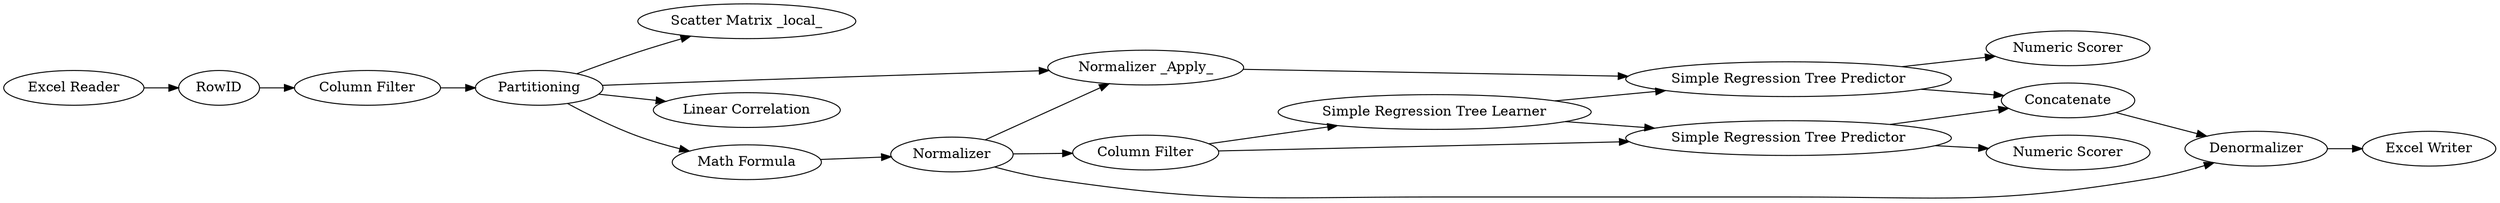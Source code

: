digraph {
	3 [label=Partitioning]
	4 [label="Simple Regression Tree Learner"]
	24 [label="Excel Reader"]
	26 [label="Excel Writer"]
	27 [label=Concatenate]
	28 [label="Simple Regression Tree Predictor"]
	29 [label="Numeric Scorer"]
	32 [label="Scatter Matrix _local_"]
	33 [label=Normalizer]
	34 [label="Column Filter"]
	35 [label=RowID]
	36 [label="Normalizer _Apply_"]
	37 [label=Denormalizer]
	38 [label="Simple Regression Tree Predictor"]
	39 [label="Numeric Scorer"]
	40 [label="Linear Correlation"]
	41 [label="Math Formula"]
	42 [label="Column Filter"]
	3 -> 32
	3 -> 40
	3 -> 41
	3 -> 36
	4 -> 38
	4 -> 28
	24 -> 35
	27 -> 37
	28 -> 29
	28 -> 27
	33 -> 37
	33 -> 36
	33 -> 42
	34 -> 3
	35 -> 34
	36 -> 38
	37 -> 26
	38 -> 39
	38 -> 27
	41 -> 33
	42 -> 28
	42 -> 4
	rankdir=LR
}
